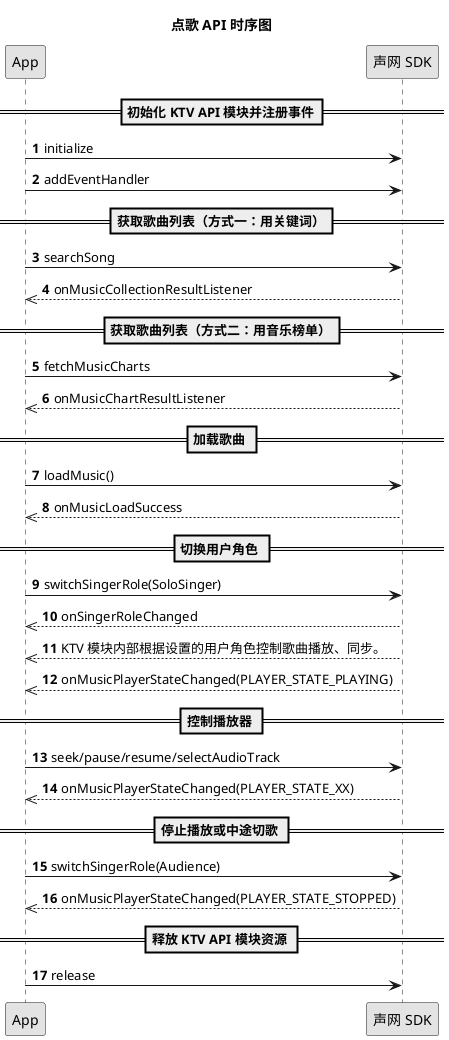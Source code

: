 @startuml
title 点歌 API 时序图
autonumber
skinparam monochrome true
participant "App" as a
participant "声网 SDK" as b
== 初始化 KTV API 模块并注册事件==
a -> b: initialize
a ->b: addEventHandler
== 获取歌曲列表（方式一：用关键词）==
a -> b: searchSong
b -->> a: onMusicCollectionResultListener
== 获取歌曲列表（方式二：用音乐榜单）==
a -> b: fetchMusicCharts
b -->> a: onMusicChartResultListener
== 加载歌曲 ==
a -> b: loadMusic()
b -->> a: onMusicLoadSuccess
== 切换用户角色 ==
a -> b: switchSingerRole(SoloSinger)
b -->> a:onSingerRoleChanged
b -->> a: KTV 模块内部根据设置的用户角色控制歌曲播放、同步。
b -->> a:onMusicPlayerStateChanged(PLAYER_STATE_PLAYING)
== 控制播放器 ==
a ->b: seek/pause/resume/selectAudioTrack
b -->> a: onMusicPlayerStateChanged(PLAYER_STATE_XX)
== 停止播放或中途切歌 ==
a -> b:switchSingerRole(Audience)
b -->> a: onMusicPlayerStateChanged(PLAYER_STATE_STOPPED)
== 释放 KTV API 模块资源 ==
a ->b: release
@enduml